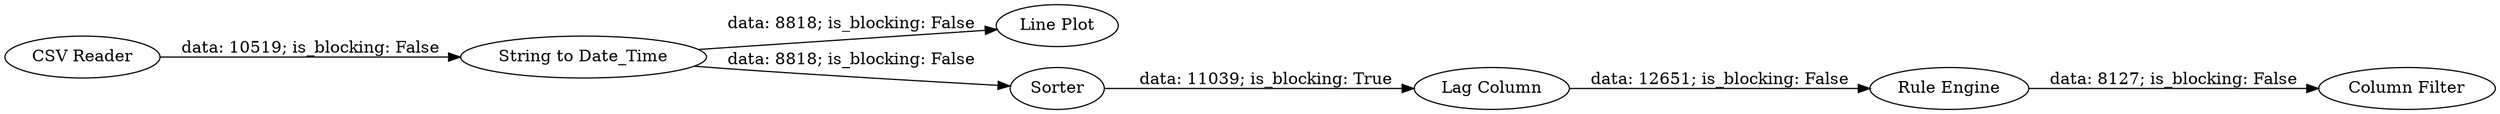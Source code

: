 digraph {
	"3827372445095536117_3" [label="Line Plot"]
	"3827372445095536117_4" [label=Sorter]
	"3827372445095536117_6" [label="Rule Engine"]
	"3827372445095536117_1" [label="CSV Reader"]
	"3827372445095536117_5" [label="Lag Column"]
	"3827372445095536117_2" [label="String to Date_Time"]
	"3827372445095536117_7" [label="Column Filter"]
	"3827372445095536117_6" -> "3827372445095536117_7" [label="data: 8127; is_blocking: False"]
	"3827372445095536117_5" -> "3827372445095536117_6" [label="data: 12651; is_blocking: False"]
	"3827372445095536117_4" -> "3827372445095536117_5" [label="data: 11039; is_blocking: True"]
	"3827372445095536117_2" -> "3827372445095536117_4" [label="data: 8818; is_blocking: False"]
	"3827372445095536117_2" -> "3827372445095536117_3" [label="data: 8818; is_blocking: False"]
	"3827372445095536117_1" -> "3827372445095536117_2" [label="data: 10519; is_blocking: False"]
	rankdir=LR
}
